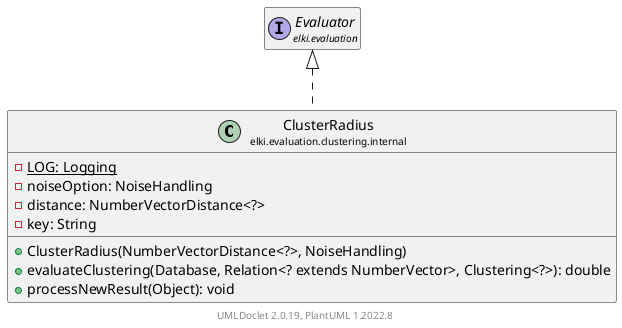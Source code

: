 @startuml
    remove .*\.(Instance|Par|Parameterizer|Factory)$
    set namespaceSeparator none
    hide empty fields
    hide empty methods

    class "<size:14>ClusterRadius\n<size:10>elki.evaluation.clustering.internal" as elki.evaluation.clustering.internal.ClusterRadius [[ClusterRadius.html]] {
        {static} -LOG: Logging
        -noiseOption: NoiseHandling
        -distance: NumberVectorDistance<?>
        -key: String
        +ClusterRadius(NumberVectorDistance<?>, NoiseHandling)
        +evaluateClustering(Database, Relation<? extends NumberVector>, Clustering<?>): double
        +processNewResult(Object): void
    }

    interface "<size:14>Evaluator\n<size:10>elki.evaluation" as elki.evaluation.Evaluator [[../../Evaluator.html]]
    class "<size:14>ClusterRadius.Par\n<size:10>elki.evaluation.clustering.internal" as elki.evaluation.clustering.internal.ClusterRadius.Par [[ClusterRadius.Par.html]]

    elki.evaluation.Evaluator <|.. elki.evaluation.clustering.internal.ClusterRadius
    elki.evaluation.clustering.internal.ClusterRadius +-- elki.evaluation.clustering.internal.ClusterRadius.Par

    center footer UMLDoclet 2.0.19, PlantUML 1.2022.8
@enduml
